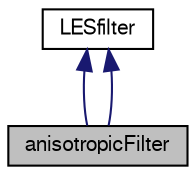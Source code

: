 digraph "anisotropicFilter"
{
  bgcolor="transparent";
  edge [fontname="FreeSans",fontsize="10",labelfontname="FreeSans",labelfontsize="10"];
  node [fontname="FreeSans",fontsize="10",shape=record];
  Node2 [label="anisotropicFilter",height=0.2,width=0.4,color="black", fillcolor="grey75", style="filled", fontcolor="black"];
  Node3 -> Node2 [dir="back",color="midnightblue",fontsize="10",style="solid",fontname="FreeSans"];
  Node3 [label="LESfilter",height=0.2,width=0.4,color="black",URL="$a31138.html",tooltip="Abstract class for LES filters. "];
  Node3 -> Node2 [dir="back",color="midnightblue",fontsize="10",style="solid",fontname="FreeSans"];
}
